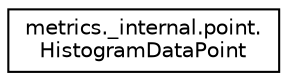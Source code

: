 digraph "Graphical Class Hierarchy"
{
 // LATEX_PDF_SIZE
  edge [fontname="Helvetica",fontsize="10",labelfontname="Helvetica",labelfontsize="10"];
  node [fontname="Helvetica",fontsize="10",shape=record];
  rankdir="LR";
  Node0 [label="metrics._internal.point.\lHistogramDataPoint",height=0.2,width=0.4,color="black", fillcolor="white", style="filled",URL="$classmetrics_1_1__internal_1_1point_1_1HistogramDataPoint.html",tooltip=" "];
}
